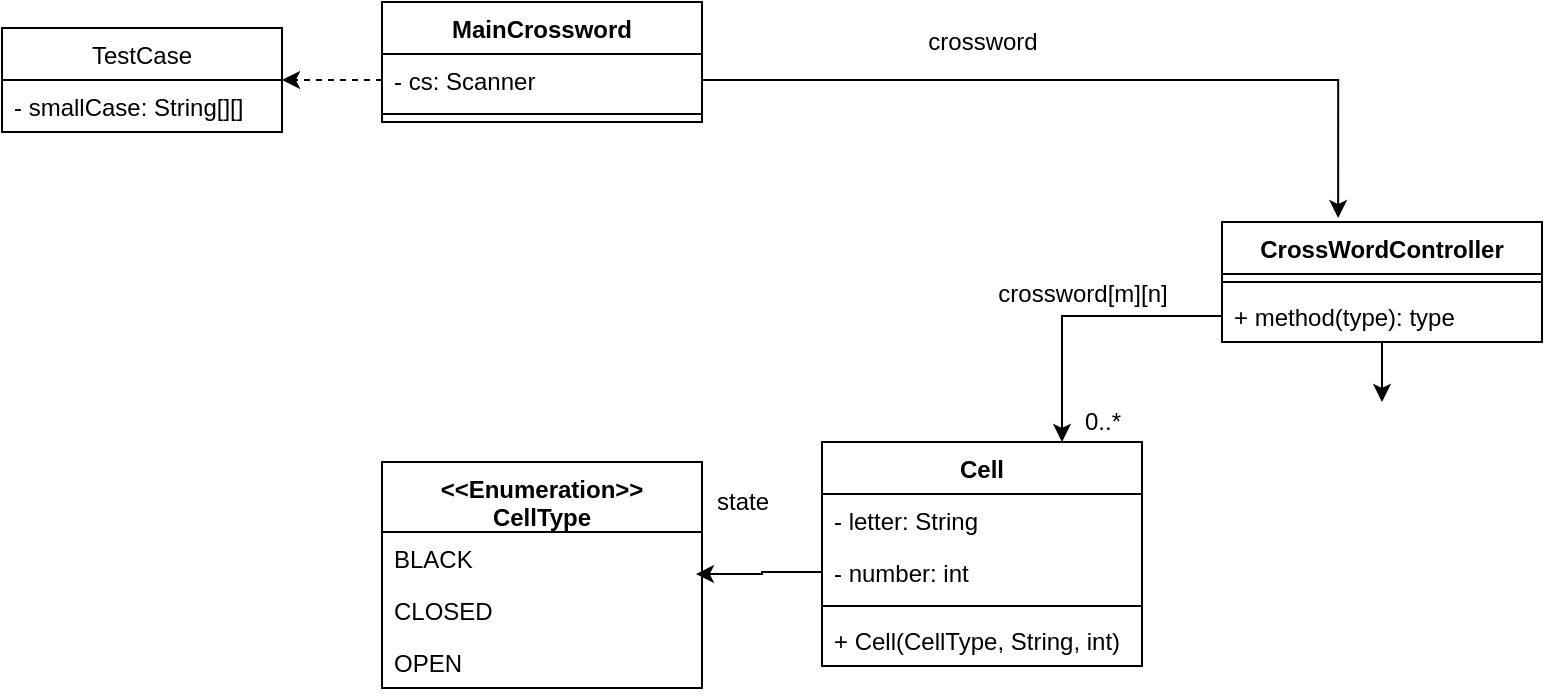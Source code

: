 <mxfile version="17.5.0" type="google"><diagram id="Wo4mXmcdYXcw8_Idk6Im" name="Page-1"><mxGraphModel dx="1695" dy="450" grid="1" gridSize="10" guides="1" tooltips="1" connect="1" arrows="1" fold="1" page="1" pageScale="1" pageWidth="827" pageHeight="1169" math="0" shadow="0"><root><mxCell id="0"/><mxCell id="1" parent="0"/><mxCell id="OWgszJgcSXh4wJVbtYtu-1" value="MainCrossword" style="swimlane;fontStyle=1;align=center;verticalAlign=top;childLayout=stackLayout;horizontal=1;startSize=26;horizontalStack=0;resizeParent=1;resizeParentMax=0;resizeLast=0;collapsible=1;marginBottom=0;" parent="1" vertex="1"><mxGeometry x="180" y="90" width="160" height="60" as="geometry"/></mxCell><mxCell id="OWgszJgcSXh4wJVbtYtu-2" value="- cs: Scanner" style="text;strokeColor=none;fillColor=none;align=left;verticalAlign=top;spacingLeft=4;spacingRight=4;overflow=hidden;rotatable=0;points=[[0,0.5],[1,0.5]];portConstraint=eastwest;" parent="OWgszJgcSXh4wJVbtYtu-1" vertex="1"><mxGeometry y="26" width="160" height="26" as="geometry"/></mxCell><mxCell id="OWgszJgcSXh4wJVbtYtu-3" value="" style="line;strokeWidth=1;fillColor=none;align=left;verticalAlign=middle;spacingTop=-1;spacingLeft=3;spacingRight=3;rotatable=0;labelPosition=right;points=[];portConstraint=eastwest;" parent="OWgszJgcSXh4wJVbtYtu-1" vertex="1"><mxGeometry y="52" width="160" height="8" as="geometry"/></mxCell><mxCell id="1HUKD8iJvDQRVZ_rPJTL-1" style="edgeStyle=orthogonalEdgeStyle;rounded=0;orthogonalLoop=1;jettySize=auto;html=1;" edge="1" parent="1" source="OWgszJgcSXh4wJVbtYtu-5"><mxGeometry relative="1" as="geometry"><mxPoint x="680" y="290" as="targetPoint"/></mxGeometry></mxCell><mxCell id="OWgszJgcSXh4wJVbtYtu-5" value="CrossWordController" style="swimlane;fontStyle=1;align=center;verticalAlign=top;childLayout=stackLayout;horizontal=1;startSize=26;horizontalStack=0;resizeParent=1;resizeParentMax=0;resizeLast=0;collapsible=1;marginBottom=0;" parent="1" vertex="1"><mxGeometry x="600" y="200" width="160" height="60" as="geometry"/></mxCell><mxCell id="OWgszJgcSXh4wJVbtYtu-7" value="" style="line;strokeWidth=1;fillColor=none;align=left;verticalAlign=middle;spacingTop=-1;spacingLeft=3;spacingRight=3;rotatable=0;labelPosition=right;points=[];portConstraint=eastwest;" parent="OWgszJgcSXh4wJVbtYtu-5" vertex="1"><mxGeometry y="26" width="160" height="8" as="geometry"/></mxCell><mxCell id="OWgszJgcSXh4wJVbtYtu-8" value="+ method(type): type" style="text;strokeColor=none;fillColor=none;align=left;verticalAlign=top;spacingLeft=4;spacingRight=4;overflow=hidden;rotatable=0;points=[[0,0.5],[1,0.5]];portConstraint=eastwest;" parent="OWgszJgcSXh4wJVbtYtu-5" vertex="1"><mxGeometry y="34" width="160" height="26" as="geometry"/></mxCell><mxCell id="OWgszJgcSXh4wJVbtYtu-9" value="Cell" style="swimlane;fontStyle=1;align=center;verticalAlign=top;childLayout=stackLayout;horizontal=1;startSize=26;horizontalStack=0;resizeParent=1;resizeParentMax=0;resizeLast=0;collapsible=1;marginBottom=0;" parent="1" vertex="1"><mxGeometry x="400" y="310" width="160" height="112" as="geometry"/></mxCell><mxCell id="OWgszJgcSXh4wJVbtYtu-10" value="- letter: String" style="text;strokeColor=none;fillColor=none;align=left;verticalAlign=top;spacingLeft=4;spacingRight=4;overflow=hidden;rotatable=0;points=[[0,0.5],[1,0.5]];portConstraint=eastwest;" parent="OWgszJgcSXh4wJVbtYtu-9" vertex="1"><mxGeometry y="26" width="160" height="26" as="geometry"/></mxCell><mxCell id="OWgszJgcSXh4wJVbtYtu-20" value="- number: int" style="text;strokeColor=none;fillColor=none;align=left;verticalAlign=top;spacingLeft=4;spacingRight=4;overflow=hidden;rotatable=0;points=[[0,0.5],[1,0.5]];portConstraint=eastwest;" parent="OWgszJgcSXh4wJVbtYtu-9" vertex="1"><mxGeometry y="52" width="160" height="26" as="geometry"/></mxCell><mxCell id="OWgszJgcSXh4wJVbtYtu-11" value="" style="line;strokeWidth=1;fillColor=none;align=left;verticalAlign=middle;spacingTop=-1;spacingLeft=3;spacingRight=3;rotatable=0;labelPosition=right;points=[];portConstraint=eastwest;" parent="OWgszJgcSXh4wJVbtYtu-9" vertex="1"><mxGeometry y="78" width="160" height="8" as="geometry"/></mxCell><mxCell id="OWgszJgcSXh4wJVbtYtu-12" value="+ Cell(CellType, String, int)" style="text;strokeColor=none;fillColor=none;align=left;verticalAlign=top;spacingLeft=4;spacingRight=4;overflow=hidden;rotatable=0;points=[[0,0.5],[1,0.5]];portConstraint=eastwest;" parent="OWgszJgcSXh4wJVbtYtu-9" vertex="1"><mxGeometry y="86" width="160" height="26" as="geometry"/></mxCell><mxCell id="OWgszJgcSXh4wJVbtYtu-13" value="&lt;&lt;Enumeration&gt;&gt;&#10;CellType" style="swimlane;fontStyle=1;align=center;verticalAlign=top;childLayout=stackLayout;horizontal=1;startSize=35;horizontalStack=0;resizeParent=1;resizeParentMax=0;resizeLast=0;collapsible=1;marginBottom=0;" parent="1" vertex="1"><mxGeometry x="180" y="320" width="160" height="113" as="geometry"/></mxCell><mxCell id="OWgszJgcSXh4wJVbtYtu-17" value="BLACK" style="text;strokeColor=none;fillColor=none;align=left;verticalAlign=top;spacingLeft=4;spacingRight=4;overflow=hidden;rotatable=0;points=[[0,0.5],[1,0.5]];portConstraint=eastwest;" parent="OWgszJgcSXh4wJVbtYtu-13" vertex="1"><mxGeometry y="35" width="160" height="26" as="geometry"/></mxCell><mxCell id="OWgszJgcSXh4wJVbtYtu-18" value="CLOSED" style="text;strokeColor=none;fillColor=none;align=left;verticalAlign=top;spacingLeft=4;spacingRight=4;overflow=hidden;rotatable=0;points=[[0,0.5],[1,0.5]];portConstraint=eastwest;" parent="OWgszJgcSXh4wJVbtYtu-13" vertex="1"><mxGeometry y="61" width="160" height="26" as="geometry"/></mxCell><mxCell id="OWgszJgcSXh4wJVbtYtu-19" value="OPEN" style="text;strokeColor=none;fillColor=none;align=left;verticalAlign=top;spacingLeft=4;spacingRight=4;overflow=hidden;rotatable=0;points=[[0,0.5],[1,0.5]];portConstraint=eastwest;" parent="OWgszJgcSXh4wJVbtYtu-13" vertex="1"><mxGeometry y="87" width="160" height="26" as="geometry"/></mxCell><mxCell id="OWgszJgcSXh4wJVbtYtu-22" value="state" style="text;html=1;align=center;verticalAlign=middle;resizable=0;points=[];autosize=1;strokeColor=none;fillColor=none;" parent="1" vertex="1"><mxGeometry x="340" y="330" width="40" height="20" as="geometry"/></mxCell><mxCell id="OWgszJgcSXh4wJVbtYtu-23" style="edgeStyle=orthogonalEdgeStyle;rounded=0;orthogonalLoop=1;jettySize=auto;html=1;exitX=0;exitY=0.5;exitDx=0;exitDy=0;entryX=0.75;entryY=0;entryDx=0;entryDy=0;" parent="1" source="OWgszJgcSXh4wJVbtYtu-8" target="OWgszJgcSXh4wJVbtYtu-9" edge="1"><mxGeometry relative="1" as="geometry"/></mxCell><mxCell id="OWgszJgcSXh4wJVbtYtu-24" value="crossword[m][n]" style="text;html=1;align=center;verticalAlign=middle;resizable=0;points=[];autosize=1;strokeColor=none;fillColor=none;" parent="1" vertex="1"><mxGeometry x="480" y="226" width="100" height="20" as="geometry"/></mxCell><mxCell id="OWgszJgcSXh4wJVbtYtu-25" value="0..*" style="text;html=1;align=center;verticalAlign=middle;resizable=0;points=[];autosize=1;strokeColor=none;fillColor=none;" parent="1" vertex="1"><mxGeometry x="525" y="290" width="30" height="20" as="geometry"/></mxCell><mxCell id="OWgszJgcSXh4wJVbtYtu-26" style="edgeStyle=orthogonalEdgeStyle;rounded=0;orthogonalLoop=1;jettySize=auto;html=1;exitX=0;exitY=0.5;exitDx=0;exitDy=0;entryX=0.981;entryY=-0.192;entryDx=0;entryDy=0;entryPerimeter=0;" parent="1" source="OWgszJgcSXh4wJVbtYtu-20" target="OWgszJgcSXh4wJVbtYtu-18" edge="1"><mxGeometry relative="1" as="geometry"/></mxCell><mxCell id="OWgszJgcSXh4wJVbtYtu-27" style="edgeStyle=orthogonalEdgeStyle;rounded=0;orthogonalLoop=1;jettySize=auto;html=1;exitX=1;exitY=0.5;exitDx=0;exitDy=0;entryX=0.363;entryY=-0.033;entryDx=0;entryDy=0;entryPerimeter=0;" parent="1" source="OWgszJgcSXh4wJVbtYtu-2" target="OWgszJgcSXh4wJVbtYtu-5" edge="1"><mxGeometry relative="1" as="geometry"/></mxCell><mxCell id="OWgszJgcSXh4wJVbtYtu-28" value="crossword" style="text;html=1;align=center;verticalAlign=middle;resizable=0;points=[];autosize=1;strokeColor=none;fillColor=none;" parent="1" vertex="1"><mxGeometry x="445" y="100" width="70" height="20" as="geometry"/></mxCell><mxCell id="OWgszJgcSXh4wJVbtYtu-29" value="TestCase" style="swimlane;fontStyle=0;childLayout=stackLayout;horizontal=1;startSize=26;fillColor=none;horizontalStack=0;resizeParent=1;resizeParentMax=0;resizeLast=0;collapsible=1;marginBottom=0;" parent="1" vertex="1"><mxGeometry x="-10" y="103" width="140" height="52" as="geometry"/></mxCell><mxCell id="OWgszJgcSXh4wJVbtYtu-31" value="- smallCase: String[][]" style="text;strokeColor=none;fillColor=none;align=left;verticalAlign=top;spacingLeft=4;spacingRight=4;overflow=hidden;rotatable=0;points=[[0,0.5],[1,0.5]];portConstraint=eastwest;" parent="OWgszJgcSXh4wJVbtYtu-29" vertex="1"><mxGeometry y="26" width="140" height="26" as="geometry"/></mxCell><mxCell id="OWgszJgcSXh4wJVbtYtu-35" style="edgeStyle=orthogonalEdgeStyle;rounded=0;orthogonalLoop=1;jettySize=auto;html=1;exitX=0;exitY=0.5;exitDx=0;exitDy=0;dashed=1;" parent="1" source="OWgszJgcSXh4wJVbtYtu-2" target="OWgszJgcSXh4wJVbtYtu-29" edge="1"><mxGeometry relative="1" as="geometry"/></mxCell></root></mxGraphModel></diagram></mxfile>